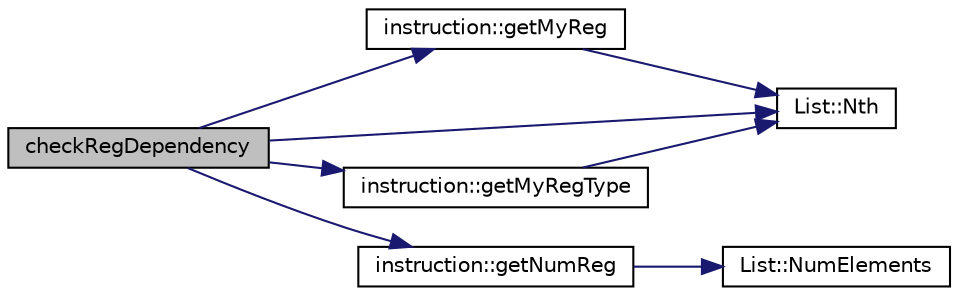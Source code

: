 digraph G
{
  edge [fontname="Helvetica",fontsize="10",labelfontname="Helvetica",labelfontsize="10"];
  node [fontname="Helvetica",fontsize="10",shape=record];
  rankdir=LR;
  Node1 [label="checkRegDependency",height=0.2,width=0.4,color="black", fillcolor="grey75", style="filled" fontcolor="black"];
  Node1 -> Node2 [color="midnightblue",fontsize="10",style="solid"];
  Node2 [label="instruction::getMyReg",height=0.2,width=0.4,color="black", fillcolor="white", style="filled",URL="$classinstruction.html#a6731a49c3bca293edf8fd1eb57fda995"];
  Node2 -> Node3 [color="midnightblue",fontsize="10",style="solid"];
  Node3 [label="List::Nth",height=0.2,width=0.4,color="black", fillcolor="white", style="filled",URL="$classList.html#a5eb964816de33c85e1d46658ddf8c6c4"];
  Node1 -> Node4 [color="midnightblue",fontsize="10",style="solid"];
  Node4 [label="instruction::getMyRegType",height=0.2,width=0.4,color="black", fillcolor="white", style="filled",URL="$classinstruction.html#a0f74a2a6cca80ebc2286daa72e1dfbbd"];
  Node4 -> Node3 [color="midnightblue",fontsize="10",style="solid"];
  Node1 -> Node5 [color="midnightblue",fontsize="10",style="solid"];
  Node5 [label="instruction::getNumReg",height=0.2,width=0.4,color="black", fillcolor="white", style="filled",URL="$classinstruction.html#af64e1265e882da7e152bd47cb7794c3b"];
  Node5 -> Node6 [color="midnightblue",fontsize="10",style="solid"];
  Node6 [label="List::NumElements",height=0.2,width=0.4,color="black", fillcolor="white", style="filled",URL="$classList.html#ac2e9d50f703b01bf643fa6ce50837c26"];
  Node1 -> Node3 [color="midnightblue",fontsize="10",style="solid"];
}
